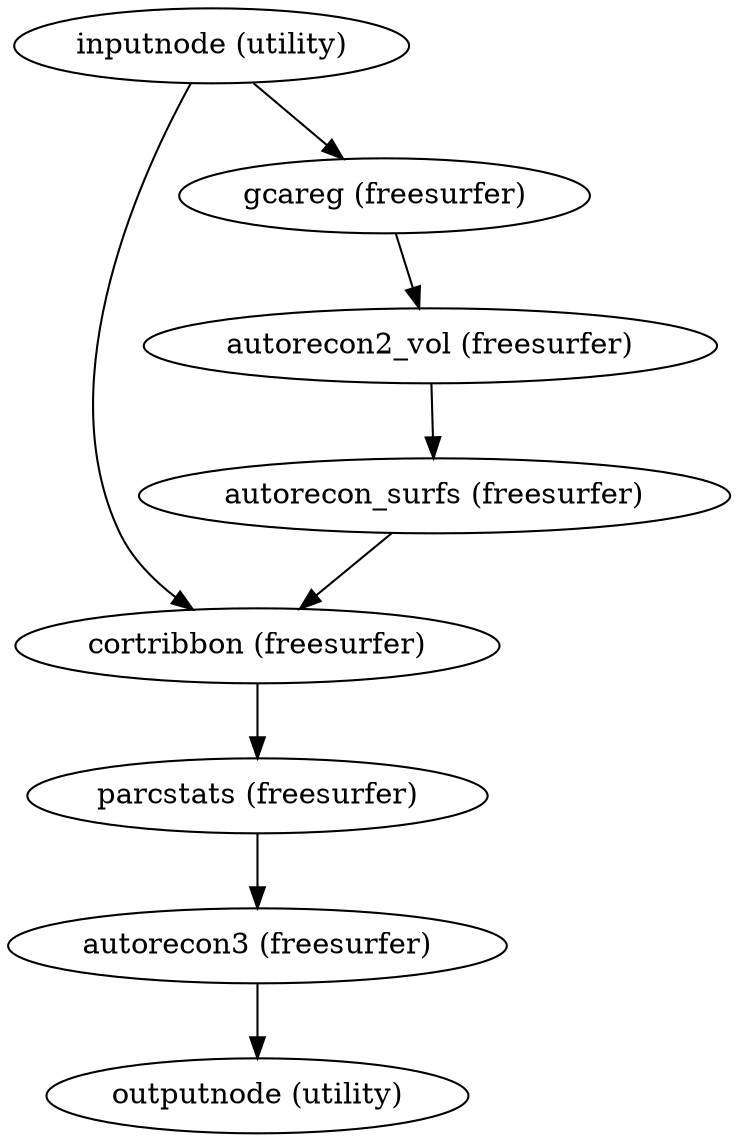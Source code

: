 strict digraph  {
"inputnode (utility)";
"cortribbon (freesurfer)";
"gcareg (freesurfer)";
"parcstats (freesurfer)";
"autorecon2_vol (freesurfer)";
"autorecon_surfs (freesurfer)";
"autorecon3 (freesurfer)";
"outputnode (utility)";
"inputnode (utility)" -> "cortribbon (freesurfer)";
"inputnode (utility)" -> "gcareg (freesurfer)";
"cortribbon (freesurfer)" -> "parcstats (freesurfer)";
"gcareg (freesurfer)" -> "autorecon2_vol (freesurfer)";
"parcstats (freesurfer)" -> "autorecon3 (freesurfer)";
"autorecon2_vol (freesurfer)" -> "autorecon_surfs (freesurfer)";
"autorecon_surfs (freesurfer)" -> "cortribbon (freesurfer)";
"autorecon3 (freesurfer)" -> "outputnode (utility)";
}
